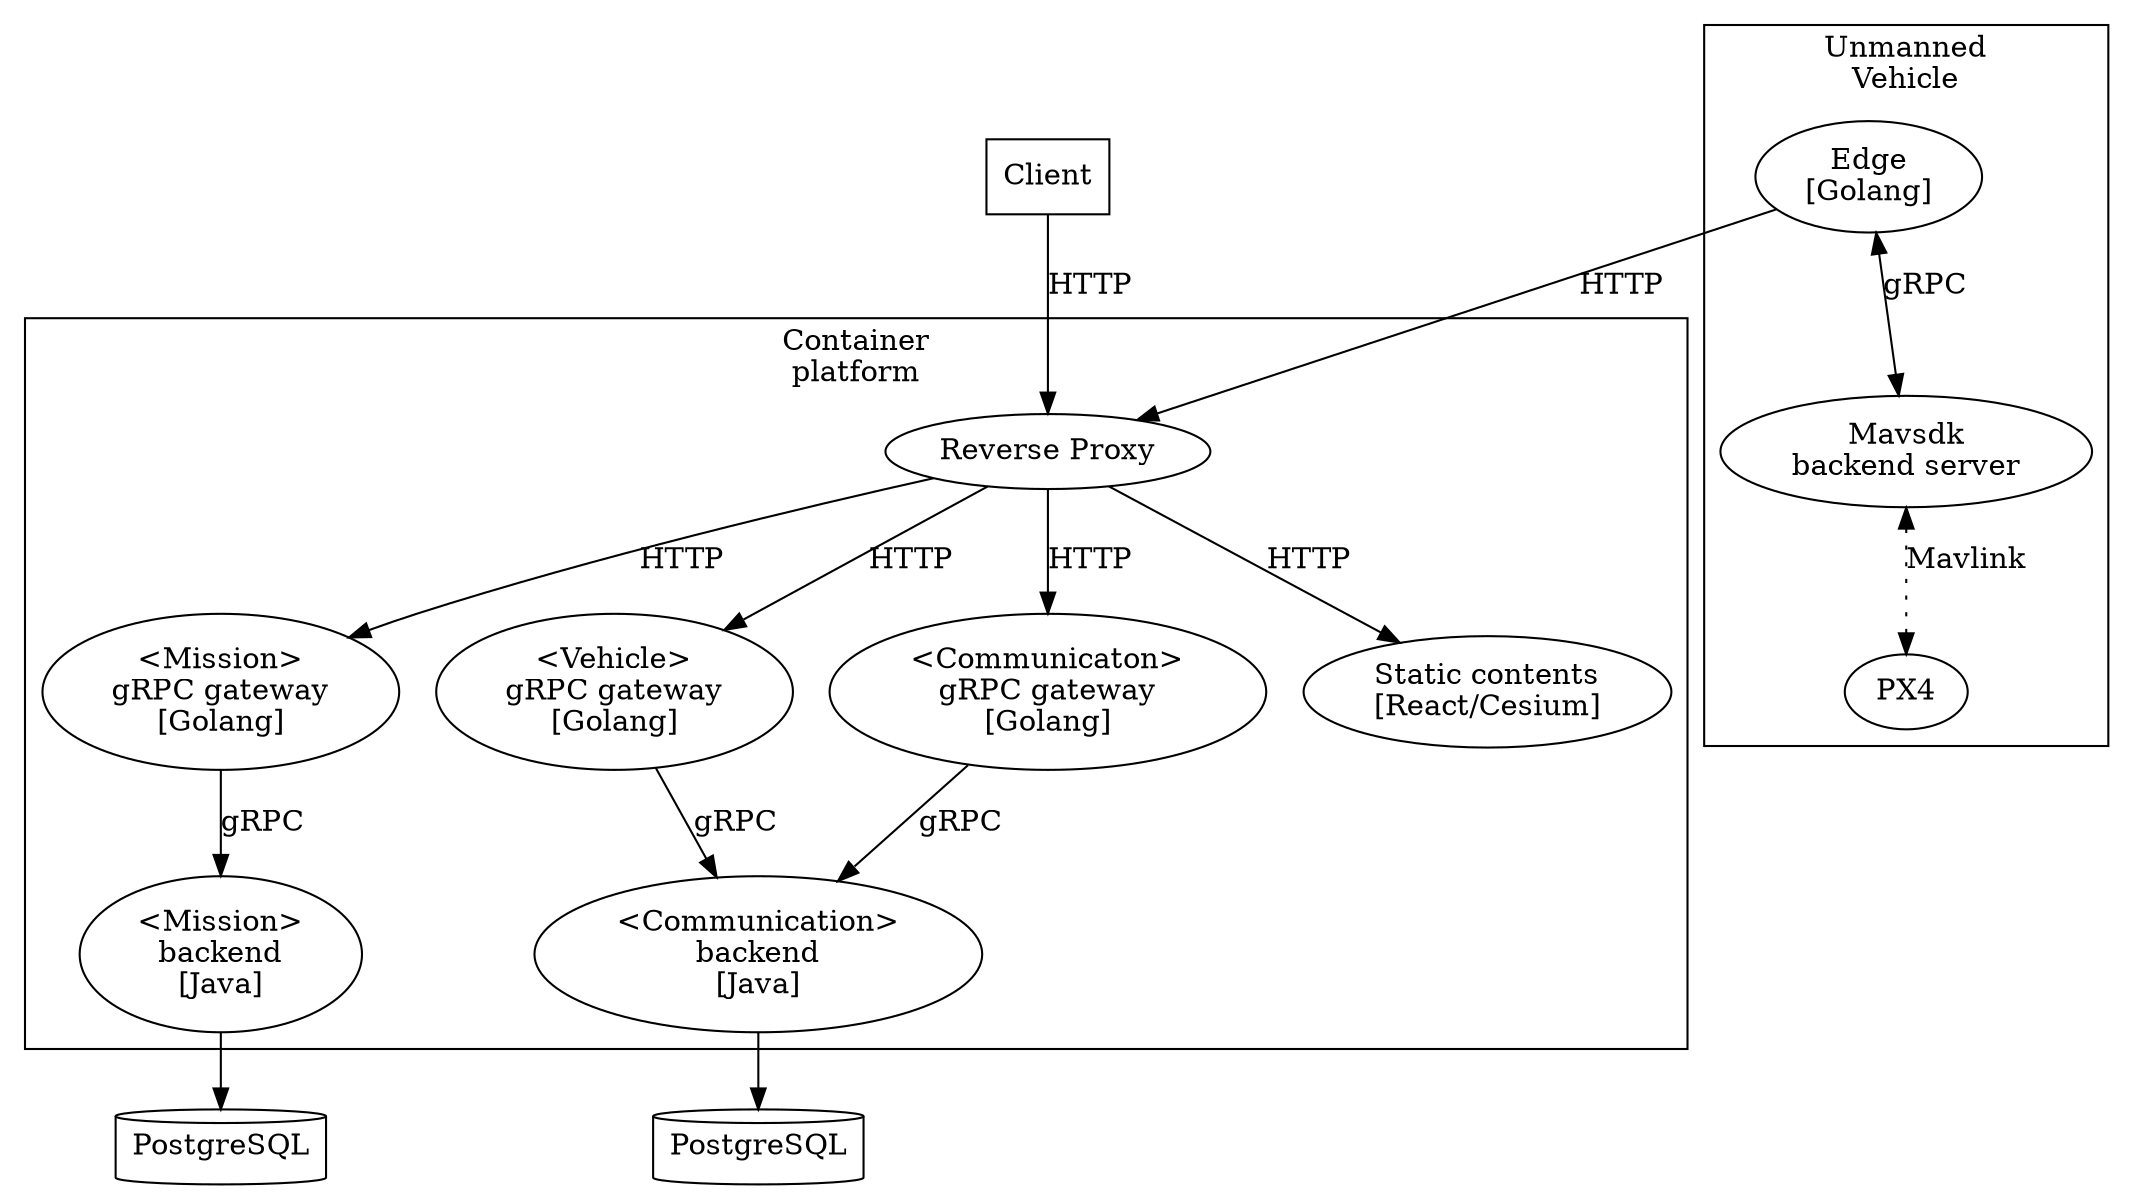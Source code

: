 // To render:
// https://dreampuf.github.io/GraphvizOnline/
digraph G {
  Client [label="Client", shape=Box];
  HTTPFrontend1 [label="<Communicaton>\ngRPC gateway\n[Golang]"];
  HTTPFrontend2 [label="<Mission>\ngRPC gateway\n[Golang]"];
  HTTPFrontend3 [label="<Vehicle>\ngRPC gateway\n[Golang]"];
  MissionsBackend [label="<Mission>\nbackend\n[Java]"];
  CommunicationBackend [label="<Communication>\nbackend\n[Java]"];
  PostgreSQL1 [label="PostgreSQL", shape=cylinder];
  PostgreSQL2 [label="PostgreSQL", shape=cylinder];
  ReverseProxy [label="Reverse Proxy"];
  StaticContents [label="Static contents\n[React/Cesium]"];
  Edge_ [label="Edge\n[Golang]"];
  MavsdkBackend [label="Mavsdk\nbackend server"];
  PX4 [label="PX4"];
  
  Client -> ReverseProxy [label="HTTP"];
  Edge_ -> ReverseProxy [label="HTTP"];
  
  CommunicationBackend -> PostgreSQL1;
  MissionsBackend -> PostgreSQL2;
    
  subgraph cluster_0 {
    label="Container\nplatform";
    ReverseProxy -> HTTPFrontend1 [label="HTTP"];
    ReverseProxy -> HTTPFrontend2 [label="HTTP"];
    ReverseProxy -> StaticContents [label="HTTP"];
    ReverseProxy -> HTTPFrontend3 [label="HTTP"];
  
    HTTPFrontend1 -> CommunicationBackend [label="gRPC"];
    HTTPFrontend2 -> MissionsBackend [label="gRPC"];
    HTTPFrontend3 -> CommunicationBackend [label="gRPC"];
  }
  
  subgraph cluster_1 {
    label="Unmanned\nVehicle";
    Edge_ -> MavsdkBackend [label="gRPC", dir=both];
    MavsdkBackend -> PX4 [label="Mavlink", dir=both, style=dotted];
  }
}